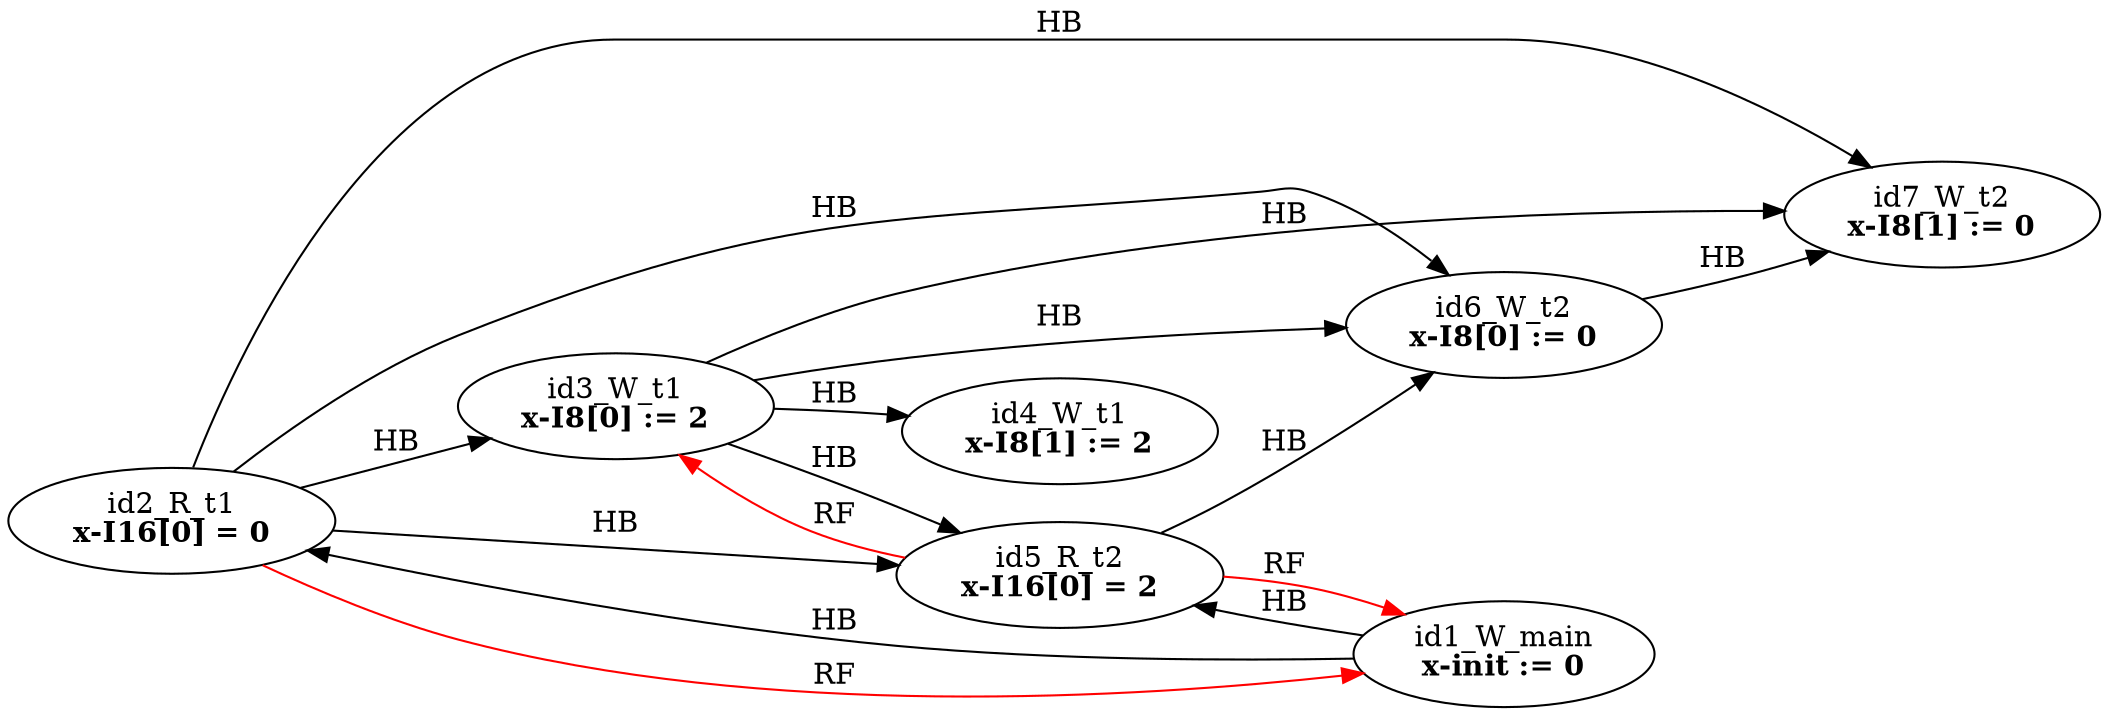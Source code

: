 digraph memory_model {
rankdir=LR;
splines=true; esep=0.5;
id2_R_t1 -> id3_W_t1 [label = "HB", color="black"];
id3_W_t1 -> id4_W_t1 [label = "HB", color="black"];
id5_R_t2 -> id6_W_t2 [label = "HB", color="black"];
id6_W_t2 -> id7_W_t2 [label = "HB", color="black"];
id1_W_main -> id2_R_t1 [label = "HB", color="black"];
id1_W_main -> id5_R_t2 [label = "HB", color="black"];
id2_R_t1 -> id5_R_t2 [label = "HB", color="black"];
id2_R_t1 -> id6_W_t2 [label = "HB", color="black"];
id2_R_t1 -> id7_W_t2 [label = "HB", color="black"];
id3_W_t1 -> id5_R_t2 [label = "HB", color="black"];
id3_W_t1 -> id6_W_t2 [label = "HB", color="black"];
id3_W_t1 -> id7_W_t2 [label = "HB", color="black"];
id2_R_t1 -> id1_W_main [label = "RF", color="red"];
id5_R_t2 -> id1_W_main [label = "RF", color="red"];
id5_R_t2 -> id3_W_t1 [label = "RF", color="red"];
id1_W_main [label=<id1_W_main<br/><B>x-init := 0</B>>, pos="2.5,6!"]
id2_R_t1 [label=<id2_R_t1<br/><B>x-I16[0] = 0</B>>, pos="0,4!"]
id3_W_t1 [label=<id3_W_t1<br/><B>x-I8[0] := 2</B>>, pos="0,2!"]
id4_W_t1 [label=<id4_W_t1<br/><B>x-I8[1] := 2</B>>, pos="0,0!"]
id5_R_t2 [label=<id5_R_t2<br/><B>x-I16[0] = 2</B>>, pos="5,4!"]
id6_W_t2 [label=<id6_W_t2<br/><B>x-I8[0] := 0</B>>, pos="5,2!"]
id7_W_t2 [label=<id7_W_t2<br/><B>x-I8[1] := 0</B>>, pos="5,0!"]
}